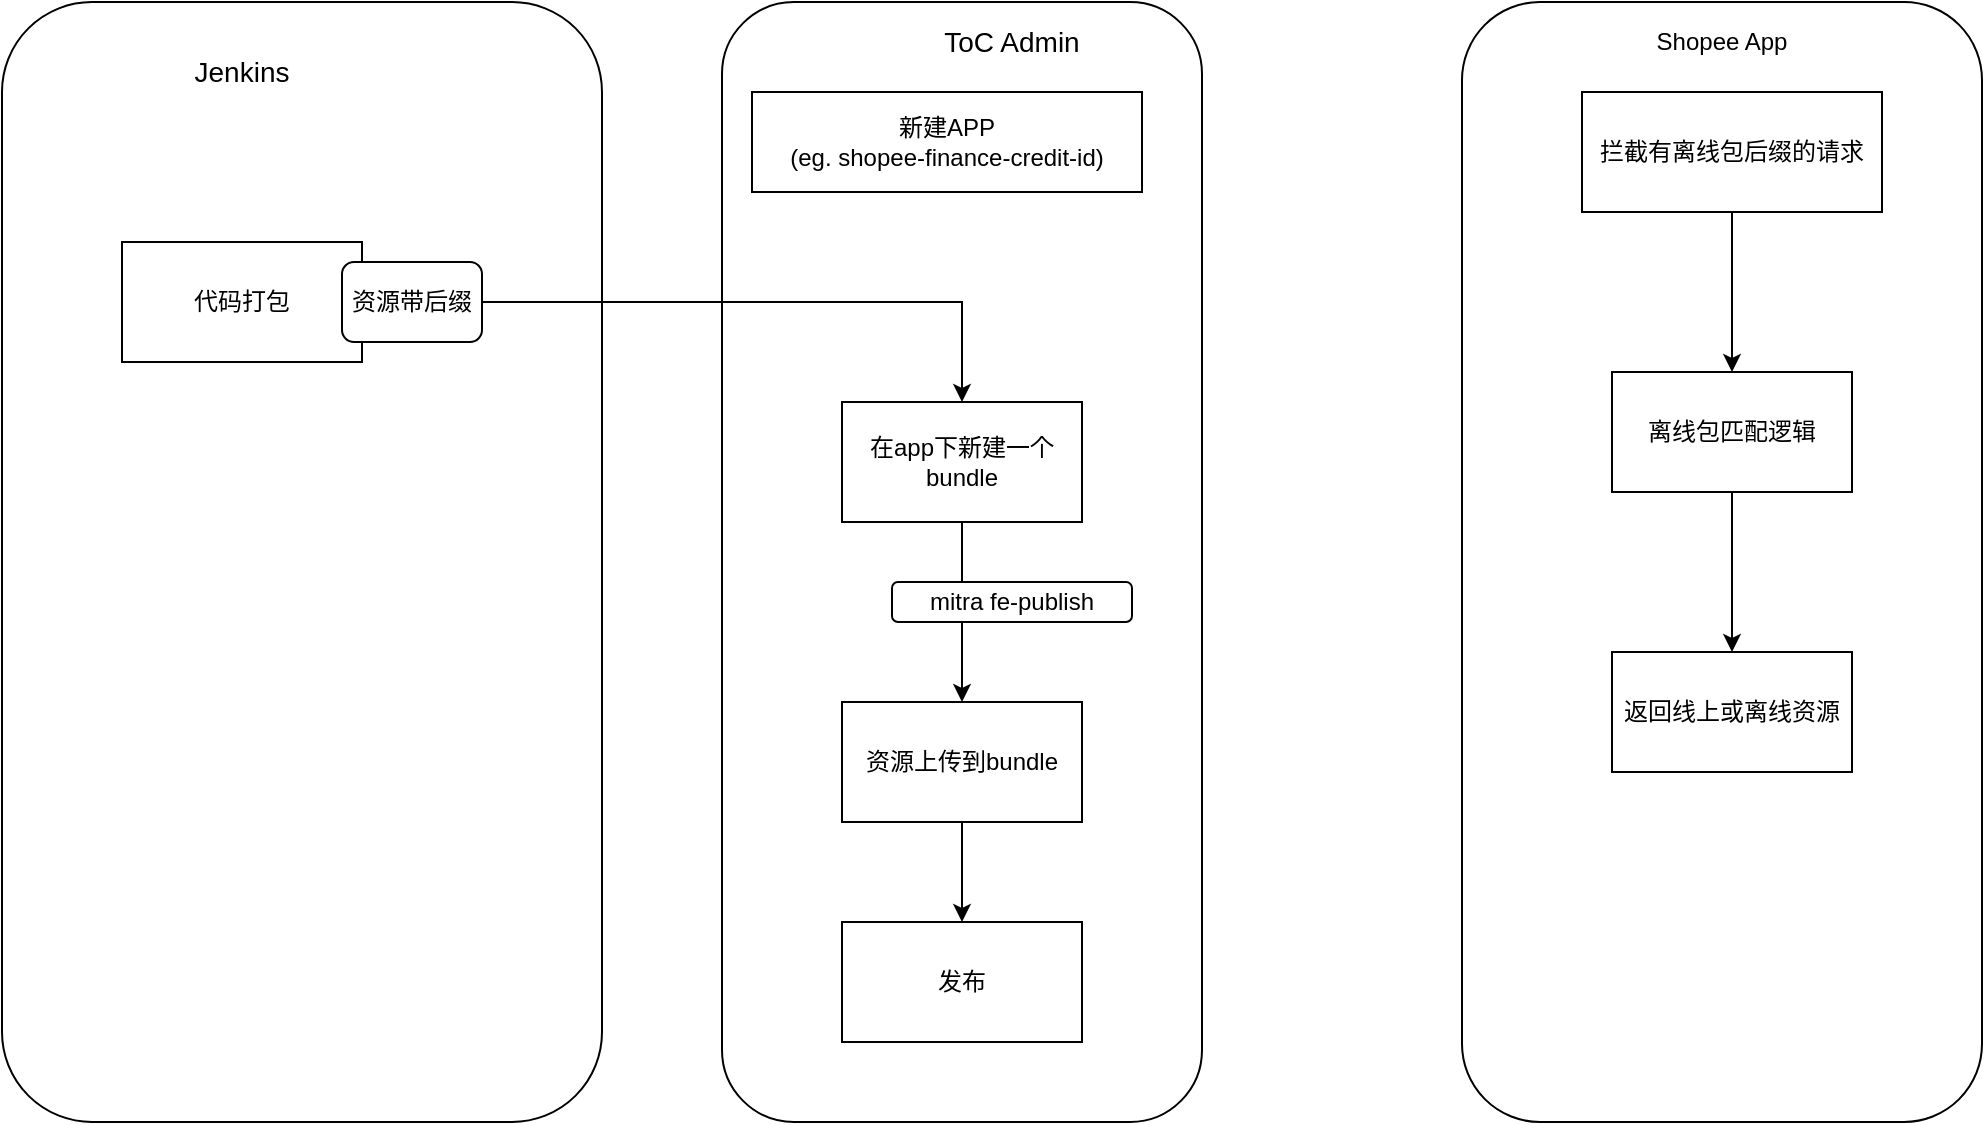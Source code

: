 <mxfile version="13.6.0" type="github">
  <diagram id="eiAgZ4NPhMDnj-uZ2YI9" name="Page-1">
    <mxGraphModel dx="1426" dy="771" grid="1" gridSize="10" guides="1" tooltips="1" connect="1" arrows="1" fold="1" page="1" pageScale="1" pageWidth="1654" pageHeight="2336" math="0" shadow="0">
      <root>
        <mxCell id="0" />
        <mxCell id="1" parent="0" />
        <mxCell id="exzSyw8KwICSEQk-Rghd-21" value="" style="rounded=1;whiteSpace=wrap;html=1;" vertex="1" parent="1">
          <mxGeometry x="80" y="70" width="300" height="560" as="geometry" />
        </mxCell>
        <mxCell id="exzSyw8KwICSEQk-Rghd-1" value="" style="rounded=1;whiteSpace=wrap;html=1;" vertex="1" parent="1">
          <mxGeometry x="440" y="70" width="240" height="560" as="geometry" />
        </mxCell>
        <mxCell id="exzSyw8KwICSEQk-Rghd-2" value="新建APP&lt;br&gt;(eg. shopee-finance-credit-id)" style="rounded=0;whiteSpace=wrap;html=1;" vertex="1" parent="1">
          <mxGeometry x="455" y="115" width="195" height="50" as="geometry" />
        </mxCell>
        <mxCell id="exzSyw8KwICSEQk-Rghd-3" value="&lt;font style=&quot;font-size: 14px&quot;&gt;ToC Admin&lt;/font&gt;" style="text;html=1;strokeColor=none;fillColor=none;align=center;verticalAlign=middle;whiteSpace=wrap;rounded=0;" vertex="1" parent="1">
          <mxGeometry x="510" y="80" width="150" height="20" as="geometry" />
        </mxCell>
        <mxCell id="exzSyw8KwICSEQk-Rghd-8" value="" style="edgeStyle=orthogonalEdgeStyle;rounded=0;orthogonalLoop=1;jettySize=auto;html=1;" edge="1" parent="1" source="exzSyw8KwICSEQk-Rghd-5" target="exzSyw8KwICSEQk-Rghd-7">
          <mxGeometry relative="1" as="geometry" />
        </mxCell>
        <mxCell id="exzSyw8KwICSEQk-Rghd-5" value="代码打包" style="rounded=0;whiteSpace=wrap;html=1;" vertex="1" parent="1">
          <mxGeometry x="140" y="190" width="120" height="60" as="geometry" />
        </mxCell>
        <mxCell id="exzSyw8KwICSEQk-Rghd-6" value="资源带后缀" style="rounded=1;whiteSpace=wrap;html=1;" vertex="1" parent="1">
          <mxGeometry x="250" y="200" width="70" height="40" as="geometry" />
        </mxCell>
        <mxCell id="exzSyw8KwICSEQk-Rghd-10" value="" style="edgeStyle=orthogonalEdgeStyle;rounded=0;orthogonalLoop=1;jettySize=auto;html=1;" edge="1" parent="1" source="exzSyw8KwICSEQk-Rghd-7" target="exzSyw8KwICSEQk-Rghd-9">
          <mxGeometry relative="1" as="geometry" />
        </mxCell>
        <mxCell id="exzSyw8KwICSEQk-Rghd-7" value="在app下新建一个bundle" style="whiteSpace=wrap;html=1;rounded=0;" vertex="1" parent="1">
          <mxGeometry x="500" y="270" width="120" height="60" as="geometry" />
        </mxCell>
        <mxCell id="exzSyw8KwICSEQk-Rghd-12" value="" style="edgeStyle=orthogonalEdgeStyle;rounded=0;orthogonalLoop=1;jettySize=auto;html=1;" edge="1" parent="1" source="exzSyw8KwICSEQk-Rghd-9" target="exzSyw8KwICSEQk-Rghd-11">
          <mxGeometry relative="1" as="geometry" />
        </mxCell>
        <mxCell id="exzSyw8KwICSEQk-Rghd-9" value="资源上传到bundle" style="whiteSpace=wrap;html=1;rounded=0;" vertex="1" parent="1">
          <mxGeometry x="500" y="420" width="120" height="60" as="geometry" />
        </mxCell>
        <mxCell id="exzSyw8KwICSEQk-Rghd-11" value="发布" style="whiteSpace=wrap;html=1;rounded=0;" vertex="1" parent="1">
          <mxGeometry x="500" y="530" width="120" height="60" as="geometry" />
        </mxCell>
        <mxCell id="exzSyw8KwICSEQk-Rghd-13" value="" style="rounded=1;whiteSpace=wrap;html=1;" vertex="1" parent="1">
          <mxGeometry x="810" y="70" width="260" height="560" as="geometry" />
        </mxCell>
        <mxCell id="exzSyw8KwICSEQk-Rghd-14" value="Shopee App" style="text;html=1;strokeColor=none;fillColor=none;align=center;verticalAlign=middle;whiteSpace=wrap;rounded=0;" vertex="1" parent="1">
          <mxGeometry x="880" y="80" width="120" height="20" as="geometry" />
        </mxCell>
        <mxCell id="exzSyw8KwICSEQk-Rghd-17" value="" style="edgeStyle=orthogonalEdgeStyle;rounded=0;orthogonalLoop=1;jettySize=auto;html=1;" edge="1" parent="1" source="exzSyw8KwICSEQk-Rghd-15" target="exzSyw8KwICSEQk-Rghd-16">
          <mxGeometry relative="1" as="geometry" />
        </mxCell>
        <mxCell id="exzSyw8KwICSEQk-Rghd-15" value="拦截有离线包后缀的请求" style="rounded=0;whiteSpace=wrap;html=1;" vertex="1" parent="1">
          <mxGeometry x="870" y="115" width="150" height="60" as="geometry" />
        </mxCell>
        <mxCell id="exzSyw8KwICSEQk-Rghd-19" value="" style="edgeStyle=orthogonalEdgeStyle;rounded=0;orthogonalLoop=1;jettySize=auto;html=1;" edge="1" parent="1" source="exzSyw8KwICSEQk-Rghd-16" target="exzSyw8KwICSEQk-Rghd-18">
          <mxGeometry relative="1" as="geometry" />
        </mxCell>
        <mxCell id="exzSyw8KwICSEQk-Rghd-16" value="离线包匹配逻辑" style="whiteSpace=wrap;html=1;rounded=0;" vertex="1" parent="1">
          <mxGeometry x="885" y="255" width="120" height="60" as="geometry" />
        </mxCell>
        <mxCell id="exzSyw8KwICSEQk-Rghd-18" value="返回线上或离线资源" style="whiteSpace=wrap;html=1;rounded=0;" vertex="1" parent="1">
          <mxGeometry x="885" y="395" width="120" height="60" as="geometry" />
        </mxCell>
        <mxCell id="exzSyw8KwICSEQk-Rghd-23" value="&lt;font style=&quot;font-size: 14px&quot;&gt;Jenkins&lt;/font&gt;" style="text;html=1;strokeColor=none;fillColor=none;align=center;verticalAlign=middle;whiteSpace=wrap;rounded=0;" vertex="1" parent="1">
          <mxGeometry x="160" y="90" width="80" height="30" as="geometry" />
        </mxCell>
        <mxCell id="exzSyw8KwICSEQk-Rghd-26" value="mitra fe-publish" style="rounded=1;whiteSpace=wrap;html=1;" vertex="1" parent="1">
          <mxGeometry x="525" y="360" width="120" height="20" as="geometry" />
        </mxCell>
      </root>
    </mxGraphModel>
  </diagram>
</mxfile>
